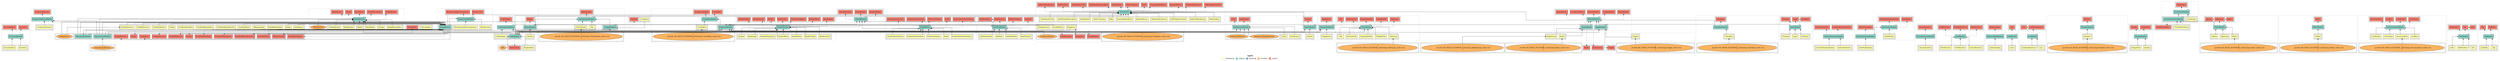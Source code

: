 digraph dependencies { node [shape="rect", style="filled", colorscheme=set312]; ranksep=0.4; compound=false; remincross=true; splines=true; splines=ortho; rankdir=LR; rankdir=TB; rankdir=BT; label=<<table BORDER="0"> <tr> <td colspan="5" align="center"><b>Legend</b></td> </tr> <tr> <td> <table BORDER="0"> <tr> <td bgcolor="#ffffb3" width="20"></td> <td>  Declarations</td> </tr> </table> </td> <td> <table BORDER="0"> <tr> <td bgcolor="#8dd3c7" width="20"></td> <td>  Module</td> </tr> </table> </td> <td> <table BORDER="0"> <tr> <td bgcolor="#80b1d3" width="20"></td> <td>  Bootstrap</td> </tr> </table> </td> <td> <table BORDER="0"> <tr> <td bgcolor="#fdb462" width="20"></td> <td>  Providers</td> </tr> </table> </td> <td> <table BORDER="0"> <tr> <td bgcolor="#fb8072" width="20"></td> <td>  Exports</td> </tr> </table> </td> </tr></table>>; ratio=compress; fontname="sans-serif";  subgraph "cluster_AccordionModule" { label=""; style="dotted";node [shape="folder", fillcolor=1]; subgraph cluster_AccordionModule_declarations { style="solid";node [style="filled", shape="rect"]; node [fillcolor=2]; "Accordion"; node [fillcolor=2]; "AccordionItem"; }  "Accordion" -> "AccordionModule" [style="solid", lhead="cluster_AccordionModule" ltail="cluster_AccordionModule_declarations"]; subgraph "cluster_AccordionModule_Accordion_providers" { style="solid";  }  "AccordionItem" -> "AccordionModule" [style="solid", lhead="cluster_AccordionModule" ltail="cluster_AccordionModule_declarations"]; subgraph "cluster_AccordionModule_AccordionItem_providers" { style="solid";  }    subgraph cluster_AccordionModule_imports { style="solid"; node [style="filled", fillcolor=1, shape="rect"];   }     subgraph cluster_AccordionModule_exports { style="solid";node [style="filled", fillcolor=4, shape="rect"];"Accordion " [label="Accordion ", shape="rect"]"AccordionItem " [label="AccordionItem ", shape="rect"]}  "AccordionModule" -> "Accordion " [style="dashed", ltail="cluster_AccordionModule" lhead="cluster_AccordionModule_exports"];  "AccordionModule" -> "AccordionItem " [style="dashed", ltail="cluster_AccordionModule" lhead="cluster_AccordionModule_exports"];    subgraph cluster_AccordionModule_bootstrap { style="solid"; node [style="filled", fillcolor=5, shape="rect"];  }    subgraph cluster_AccordionModule_providers { style="solid"; node [style="filled", fillcolor=6, shape="rect"];   }     }  subgraph "cluster_BreadcrumbModule" { label=""; style="dotted";node [shape="folder", fillcolor=1]; subgraph cluster_BreadcrumbModule_declarations { style="solid";node [style="filled", shape="rect"]; node [fillcolor=2]; "Breadcrumb"; node [fillcolor=2]; "BreadcrumbItemComponent"; }  "Breadcrumb" -> "BreadcrumbModule" [style="solid", lhead="cluster_BreadcrumbModule" ltail="cluster_BreadcrumbModule_declarations"]; subgraph "cluster_BreadcrumbModule_Breadcrumb_providers" { style="solid";  }  "BreadcrumbItemComponent" -> "BreadcrumbModule" [style="solid", lhead="cluster_BreadcrumbModule" ltail="cluster_BreadcrumbModule_declarations"]; subgraph "cluster_BreadcrumbModule_BreadcrumbItemComponent_providers" { style="solid";  }    subgraph cluster_BreadcrumbModule_imports { style="solid"; node [style="filled", fillcolor=1, shape="rect"];    "DialogModule" [label="DialogModule", shape="folder"];   }    "DialogModule" -> "BreadcrumbModule" [lhead="cluster_BreadcrumbModule", ltail="cluster_BreadcrumbModule_imports"];     subgraph cluster_BreadcrumbModule_exports { style="solid";node [style="filled", fillcolor=4, shape="rect"];"Breadcrumb " [label="Breadcrumb ", shape="rect"]"BreadcrumbItemComponent " [label="BreadcrumbItemComponent ", shape="rect"]}  "BreadcrumbModule" -> "Breadcrumb " [style="dashed", ltail="cluster_BreadcrumbModule" lhead="cluster_BreadcrumbModule_exports"];  "BreadcrumbModule" -> "BreadcrumbItemComponent " [style="dashed", ltail="cluster_BreadcrumbModule" lhead="cluster_BreadcrumbModule_exports"];    subgraph cluster_BreadcrumbModule_bootstrap { style="solid"; node [style="filled", fillcolor=5, shape="rect"];  }    subgraph cluster_BreadcrumbModule_providers { style="solid"; node [style="filled", fillcolor=6, shape="rect"];   }     }  subgraph "cluster_ButtonModule" { label=""; style="dotted";node [shape="folder", fillcolor=1]; subgraph cluster_ButtonModule_declarations { style="solid";node [style="filled", shape="rect"]; node [fillcolor=2]; "Button"; }  "Button" -> "ButtonModule" [style="solid", lhead="cluster_ButtonModule" ltail="cluster_ButtonModule_declarations"]; subgraph "cluster_ButtonModule_Button_providers" { style="solid";  }    subgraph cluster_ButtonModule_imports { style="solid"; node [style="filled", fillcolor=1, shape="rect"];   }     subgraph cluster_ButtonModule_exports { style="solid";node [style="filled", fillcolor=4, shape="rect"];"Button " [label="Button ", shape="rect"]}  "ButtonModule" -> "Button " [style="dashed", ltail="cluster_ButtonModule" lhead="cluster_ButtonModule_exports"];    subgraph cluster_ButtonModule_bootstrap { style="solid"; node [style="filled", fillcolor=5, shape="rect"];  }    subgraph cluster_ButtonModule_providers { style="solid"; node [style="filled", fillcolor=6, shape="rect"];   }     }  subgraph "cluster_CheckboxModule" { label=""; style="dotted";node [shape="folder", fillcolor=1]; subgraph cluster_CheckboxModule_declarations { style="solid";node [style="filled", shape="rect"]; node [fillcolor=2]; "Checkbox"; }  "Checkbox" -> "CheckboxModule" [style="solid", lhead="cluster_CheckboxModule" ltail="cluster_CheckboxModule_declarations"]; subgraph "cluster_CheckboxModule_Checkbox_providers" { style="solid";  node [fillcolor=6, shape="oval", style="filled"]; "{
    provide: NG_VALUE_ACCESSOR, useExisting: Checkbox, multi: true
}" -> "Checkbox" [lhead="cluster_CheckboxModule_declarations" ltail="cluster_CheckboxModule_Checkbox_providers"];  }    subgraph cluster_CheckboxModule_imports { style="solid"; node [style="filled", fillcolor=1, shape="rect"];   }     subgraph cluster_CheckboxModule_exports { style="solid";node [style="filled", fillcolor=4, shape="rect"];"Checkbox " [label="Checkbox ", shape="rect"]}  "CheckboxModule" -> "Checkbox " [style="dashed", ltail="cluster_CheckboxModule" lhead="cluster_CheckboxModule_exports"];    subgraph cluster_CheckboxModule_bootstrap { style="solid"; node [style="filled", fillcolor=5, shape="rect"];  }    subgraph cluster_CheckboxModule_providers { style="solid"; node [style="filled", fillcolor=6, shape="rect"];   }     }  subgraph "cluster_CodeSnippetModule" { label=""; style="dotted";node [shape="folder", fillcolor=1]; subgraph cluster_CodeSnippetModule_declarations { style="solid";node [style="filled", shape="rect"]; node [fillcolor=2]; "CodeSnippet"; }  "CodeSnippet" -> "CodeSnippetModule" [style="solid", lhead="cluster_CodeSnippetModule" ltail="cluster_CodeSnippetModule_declarations"]; subgraph "cluster_CodeSnippetModule_CodeSnippet_providers" { style="solid";  }    subgraph cluster_CodeSnippetModule_imports { style="solid"; node [style="filled", fillcolor=1, shape="rect"];    "I18nModule" [label="I18nModule", shape="folder"];   }    "I18nModule" -> "CodeSnippetModule" [lhead="cluster_CodeSnippetModule", ltail="cluster_CodeSnippetModule_imports"];     subgraph cluster_CodeSnippetModule_exports { style="solid";node [style="filled", fillcolor=4, shape="rect"];"CodeSnippet " [label="CodeSnippet ", shape="rect"]}  "CodeSnippetModule" -> "CodeSnippet " [style="dashed", ltail="cluster_CodeSnippetModule" lhead="cluster_CodeSnippetModule_exports"];    subgraph cluster_CodeSnippetModule_bootstrap { style="solid"; node [style="filled", fillcolor=5, shape="rect"];  }    subgraph cluster_CodeSnippetModule_providers { style="solid"; node [style="filled", fillcolor=6, shape="rect"];   }     }  subgraph "cluster_ComboBoxModule" { label=""; style="dotted";node [shape="folder", fillcolor=1]; subgraph cluster_ComboBoxModule_declarations { style="solid";node [style="filled", shape="rect"]; node [fillcolor=2]; "ComboBox"; }  "ComboBox" -> "ComboBoxModule" [style="solid", lhead="cluster_ComboBoxModule" ltail="cluster_ComboBoxModule_declarations"]; subgraph "cluster_ComboBoxModule_ComboBox_providers" { style="solid";  node [fillcolor=6, shape="oval", style="filled"]; "{
    provide: NG_VALUE_ACCESSOR, useExisting: ComboBox, multi: true
}" -> "ComboBox" [lhead="cluster_ComboBoxModule_declarations" ltail="cluster_ComboBoxModule_ComboBox_providers"];  }    subgraph cluster_ComboBoxModule_imports { style="solid"; node [style="filled", fillcolor=1, shape="rect"];    "DropdownModule" [label="DropdownModule", shape="folder"];   }    "DropdownModule" -> "ComboBoxModule" [lhead="cluster_ComboBoxModule", ltail="cluster_ComboBoxModule_imports"];     subgraph cluster_ComboBoxModule_exports { style="solid";node [style="filled", fillcolor=4, shape="rect"];"ComboBox " [label="ComboBox ", shape="rect"]"DropdownModule " [label="DropdownModule ", shape="rect"]}  "ComboBoxModule" -> "ComboBox " [style="dashed", ltail="cluster_ComboBoxModule" lhead="cluster_ComboBoxModule_exports"];  "ComboBoxModule" -> "DropdownModule " [style="dashed", ltail="cluster_ComboBoxModule" lhead="cluster_ComboBoxModule_exports"];    subgraph cluster_ComboBoxModule_bootstrap { style="solid"; node [style="filled", fillcolor=5, shape="rect"];  }    subgraph cluster_ComboBoxModule_providers { style="solid"; node [style="filled", fillcolor=6, shape="rect"];   }     }  subgraph "cluster_ContentSwitcherModule" { label=""; style="dotted";node [shape="folder", fillcolor=1]; subgraph cluster_ContentSwitcherModule_declarations { style="solid";node [style="filled", shape="rect"]; node [fillcolor=2]; "ContentSwitcher"; node [fillcolor=2]; "ContentSwitcherOption"; }  "ContentSwitcher" -> "ContentSwitcherModule" [style="solid", lhead="cluster_ContentSwitcherModule" ltail="cluster_ContentSwitcherModule_declarations"]; subgraph "cluster_ContentSwitcherModule_ContentSwitcher_providers" { style="solid";  }  "ContentSwitcherOption" -> "ContentSwitcherModule" [style="solid", lhead="cluster_ContentSwitcherModule" ltail="cluster_ContentSwitcherModule_declarations"]; subgraph "cluster_ContentSwitcherModule_ContentSwitcherOption_providers" { style="solid";  }    subgraph cluster_ContentSwitcherModule_imports { style="solid"; node [style="filled", fillcolor=1, shape="rect"];   }     subgraph cluster_ContentSwitcherModule_exports { style="solid";node [style="filled", fillcolor=4, shape="rect"];"ContentSwitcher " [label="ContentSwitcher ", shape="rect"]"ContentSwitcherOption " [label="ContentSwitcherOption ", shape="rect"]}  "ContentSwitcherModule" -> "ContentSwitcher " [style="dashed", ltail="cluster_ContentSwitcherModule" lhead="cluster_ContentSwitcherModule_exports"];  "ContentSwitcherModule" -> "ContentSwitcherOption " [style="dashed", ltail="cluster_ContentSwitcherModule" lhead="cluster_ContentSwitcherModule_exports"];    subgraph cluster_ContentSwitcherModule_bootstrap { style="solid"; node [style="filled", fillcolor=5, shape="rect"];  }    subgraph cluster_ContentSwitcherModule_providers { style="solid"; node [style="filled", fillcolor=6, shape="rect"];   }     }  subgraph "cluster_DatePickerInputModule" { label=""; style="dotted";node [shape="folder", fillcolor=1]; subgraph cluster_DatePickerInputModule_declarations { style="solid";node [style="filled", shape="rect"]; node [fillcolor=2]; "DatePickerInput"; }  "DatePickerInput" -> "DatePickerInputModule" [style="solid", lhead="cluster_DatePickerInputModule" ltail="cluster_DatePickerInputModule_declarations"]; subgraph "cluster_DatePickerInputModule_DatePickerInput_providers" { style="solid";  }    subgraph cluster_DatePickerInputModule_imports { style="solid"; node [style="filled", fillcolor=1, shape="rect"];   }     subgraph cluster_DatePickerInputModule_exports { style="solid";node [style="filled", fillcolor=4, shape="rect"];"DatePickerInput " [label="DatePickerInput ", shape="rect"]}  "DatePickerInputModule" -> "DatePickerInput " [style="dashed", ltail="cluster_DatePickerInputModule" lhead="cluster_DatePickerInputModule_exports"];    subgraph cluster_DatePickerInputModule_bootstrap { style="solid"; node [style="filled", fillcolor=5, shape="rect"];  }    subgraph cluster_DatePickerInputModule_providers { style="solid"; node [style="filled", fillcolor=6, shape="rect"];   }     }  subgraph "cluster_DatePickerModule" { label=""; style="dotted";node [shape="folder", fillcolor=1]; subgraph cluster_DatePickerModule_declarations { style="solid";node [style="filled", shape="rect"]; node [fillcolor=2]; "DatePicker"; }  "DatePicker" -> "DatePickerModule" [style="solid", lhead="cluster_DatePickerModule" ltail="cluster_DatePickerModule_declarations"]; subgraph "cluster_DatePickerModule_DatePicker_providers" { style="solid";  }    subgraph cluster_DatePickerModule_imports { style="solid"; node [style="filled", fillcolor=1, shape="rect"];    "DatePickerInputModule" [label="DatePickerInputModule", shape="folder"];   }    "DatePickerInputModule" -> "DatePickerModule" [lhead="cluster_DatePickerModule", ltail="cluster_DatePickerModule_imports"];     subgraph cluster_DatePickerModule_exports { style="solid";node [style="filled", fillcolor=4, shape="rect"];"DatePicker " [label="DatePicker ", shape="rect"]"DatePickerInputModule " [label="DatePickerInputModule ", shape="rect"]}  "DatePickerModule" -> "DatePicker " [style="dashed", ltail="cluster_DatePickerModule" lhead="cluster_DatePickerModule_exports"];  "DatePickerModule" -> "DatePickerInputModule " [style="dashed", ltail="cluster_DatePickerModule" lhead="cluster_DatePickerModule_exports"];    subgraph cluster_DatePickerModule_bootstrap { style="solid"; node [style="filled", fillcolor=5, shape="rect"];  }    subgraph cluster_DatePickerModule_providers { style="solid"; node [style="filled", fillcolor=6, shape="rect"];   }     }  subgraph "cluster_DialogModule" { label=""; style="dotted";node [shape="folder", fillcolor=1]; subgraph cluster_DialogModule_declarations { style="solid";node [style="filled", shape="rect"]; node [fillcolor=2]; "Dialog"; node [fillcolor=2]; "DialogDirective"; node [fillcolor=2]; "DialogPlaceholder"; node [fillcolor=2]; "EllipsisTooltip"; node [fillcolor=2]; "OverflowMenu"; node [fillcolor=2]; "OverflowMenuDirective"; node [fillcolor=2]; "OverflowMenuOption"; node [fillcolor=2]; "OverflowMenuPane"; node [fillcolor=2]; "Tooltip"; node [fillcolor=2]; "TooltipDefinition"; node [fillcolor=2]; "TooltipDirective"; node [fillcolor=2]; "TooltipIcon"; }  "Dialog" -> "DialogModule" [style="solid", lhead="cluster_DialogModule" ltail="cluster_DialogModule_declarations"]; subgraph "cluster_DialogModule_Dialog_providers" { style="solid";  }  "DialogDirective" -> "DialogModule" [style="solid", lhead="cluster_DialogModule" ltail="cluster_DialogModule_declarations"]; subgraph "cluster_DialogModule_DialogDirective_providers" { style="solid";  node [fillcolor=6, shape="oval", style="filled"]; "DialogService" -> "DialogDirective" [lhead="cluster_DialogModule_declarations" ltail="cluster_DialogModule_DialogDirective_providers"];  }  "DialogPlaceholder" -> "DialogModule" [style="solid", lhead="cluster_DialogModule" ltail="cluster_DialogModule_declarations"]; subgraph "cluster_DialogModule_DialogPlaceholder_providers" { style="solid";  }  "EllipsisTooltip" -> "DialogModule" [style="solid", lhead="cluster_DialogModule" ltail="cluster_DialogModule_declarations"]; subgraph "cluster_DialogModule_EllipsisTooltip_providers" { style="solid";  }  "OverflowMenu" -> "DialogModule" [style="solid", lhead="cluster_DialogModule" ltail="cluster_DialogModule_declarations"]; subgraph "cluster_DialogModule_OverflowMenu_providers" { style="solid";  }  "OverflowMenuDirective" -> "DialogModule" [style="solid", lhead="cluster_DialogModule" ltail="cluster_DialogModule_declarations"]; subgraph "cluster_DialogModule_OverflowMenuDirective_providers" { style="solid";  }  "OverflowMenuOption" -> "DialogModule" [style="solid", lhead="cluster_DialogModule" ltail="cluster_DialogModule_declarations"]; subgraph "cluster_DialogModule_OverflowMenuOption_providers" { style="solid";  }  "OverflowMenuPane" -> "DialogModule" [style="solid", lhead="cluster_DialogModule" ltail="cluster_DialogModule_declarations"]; subgraph "cluster_DialogModule_OverflowMenuPane_providers" { style="solid";  }  "Tooltip" -> "DialogModule" [style="solid", lhead="cluster_DialogModule" ltail="cluster_DialogModule_declarations"]; subgraph "cluster_DialogModule_Tooltip_providers" { style="solid";  }  "TooltipDefinition" -> "DialogModule" [style="solid", lhead="cluster_DialogModule" ltail="cluster_DialogModule_declarations"]; subgraph "cluster_DialogModule_TooltipDefinition_providers" { style="solid";  }  "TooltipDirective" -> "DialogModule" [style="solid", lhead="cluster_DialogModule" ltail="cluster_DialogModule_declarations"]; subgraph "cluster_DialogModule_TooltipDirective_providers" { style="solid";  }  "TooltipIcon" -> "DialogModule" [style="solid", lhead="cluster_DialogModule" ltail="cluster_DialogModule_declarations"]; subgraph "cluster_DialogModule_TooltipIcon_providers" { style="solid";  }    subgraph cluster_DialogModule_imports { style="solid"; node [style="filled", fillcolor=1, shape="rect"];    "ExperimentalModule" [label="ExperimentalModule", shape="folder"];    "I18nModule" [label="I18nModule", shape="folder"];    "PlaceholderModule" [label="PlaceholderModule", shape="folder"];   }    "ExperimentalModule" -> "DialogModule" [lhead="cluster_DialogModule", ltail="cluster_DialogModule_imports"];    "I18nModule" -> "DialogModule" [lhead="cluster_DialogModule", ltail="cluster_DialogModule_imports"];    "PlaceholderModule" -> "DialogModule" [lhead="cluster_DialogModule", ltail="cluster_DialogModule_imports"];     subgraph cluster_DialogModule_exports { style="solid";node [style="filled", fillcolor=4, shape="rect"];"Dialog " [label="Dialog ", shape="rect"]"DialogDirective " [label="DialogDirective ", shape="rect"]"DialogPlaceholder " [label="DialogPlaceholder ", shape="rect"]"EllipsisTooltip " [label="EllipsisTooltip ", shape="rect"]"OverflowMenu " [label="OverflowMenu ", shape="rect"]"OverflowMenuDirective " [label="OverflowMenuDirective ", shape="rect"]"OverflowMenuOption " [label="OverflowMenuOption ", shape="rect"]"OverflowMenuPane " [label="OverflowMenuPane ", shape="rect"]"Tooltip " [label="Tooltip ", shape="rect"]"TooltipDefinition " [label="TooltipDefinition ", shape="rect"]"TooltipDirective " [label="TooltipDirective ", shape="rect"]"TooltipIcon " [label="TooltipIcon ", shape="rect"]}  "DialogModule" -> "Dialog " [style="dashed", ltail="cluster_DialogModule" lhead="cluster_DialogModule_exports"];  "DialogModule" -> "DialogDirective " [style="dashed", ltail="cluster_DialogModule" lhead="cluster_DialogModule_exports"];  "DialogModule" -> "DialogPlaceholder " [style="dashed", ltail="cluster_DialogModule" lhead="cluster_DialogModule_exports"];  "DialogModule" -> "EllipsisTooltip " [style="dashed", ltail="cluster_DialogModule" lhead="cluster_DialogModule_exports"];  "DialogModule" -> "OverflowMenu " [style="dashed", ltail="cluster_DialogModule" lhead="cluster_DialogModule_exports"];  "DialogModule" -> "OverflowMenuDirective " [style="dashed", ltail="cluster_DialogModule" lhead="cluster_DialogModule_exports"];  "DialogModule" -> "OverflowMenuOption " [style="dashed", ltail="cluster_DialogModule" lhead="cluster_DialogModule_exports"];  "DialogModule" -> "OverflowMenuPane " [style="dashed", ltail="cluster_DialogModule" lhead="cluster_DialogModule_exports"];  "DialogModule" -> "Tooltip " [style="dashed", ltail="cluster_DialogModule" lhead="cluster_DialogModule_exports"];  "DialogModule" -> "TooltipDefinition " [style="dashed", ltail="cluster_DialogModule" lhead="cluster_DialogModule_exports"];  "DialogModule" -> "TooltipDirective " [style="dashed", ltail="cluster_DialogModule" lhead="cluster_DialogModule_exports"];  "DialogModule" -> "TooltipIcon " [style="dashed", ltail="cluster_DialogModule" lhead="cluster_DialogModule_exports"];    subgraph cluster_DialogModule_bootstrap { style="solid"; node [style="filled", fillcolor=5, shape="rect"];  }    subgraph cluster_DialogModule_providers { style="solid"; node [style="filled", fillcolor=6, shape="rect"];    "DialogService" [label="DialogService", shape="oval"];   }    "DialogService" -> "DialogModule" [lhead="cluster_DialogModule", ltail="cluster_DialogModule_providers"];     }  subgraph "cluster_DocumentationModule" { label=""; style="dotted";node [shape="folder", fillcolor=1]; subgraph cluster_DocumentationModule_declarations { style="solid";node [style="filled", shape="rect"]; node [fillcolor=2]; "Documentation"; }  "Documentation" -> "DocumentationModule" [style="solid", lhead="cluster_DocumentationModule" ltail="cluster_DocumentationModule_declarations"]; subgraph "cluster_DocumentationModule_Documentation_providers" { style="solid";  }    subgraph cluster_DocumentationModule_imports { style="solid"; node [style="filled", fillcolor=1, shape="rect"];   }     subgraph cluster_DocumentationModule_exports { style="solid";node [style="filled", fillcolor=4, shape="rect"];"Documentation " [label="Documentation ", shape="rect"]}  "DocumentationModule" -> "Documentation " [style="dashed", ltail="cluster_DocumentationModule" lhead="cluster_DocumentationModule_exports"];    subgraph cluster_DocumentationModule_bootstrap { style="solid"; node [style="filled", fillcolor=5, shape="rect"];  }    subgraph cluster_DocumentationModule_providers { style="solid"; node [style="filled", fillcolor=6, shape="rect"];   }     }  subgraph "cluster_DropdownModule" { label=""; style="dotted";node [shape="folder", fillcolor=1]; subgraph cluster_DropdownModule_declarations { style="solid";node [style="filled", shape="rect"]; node [fillcolor=2]; "Dropdown"; node [fillcolor=2]; "DropdownList"; node [fillcolor=2]; "ScrollableList"; }  "Dropdown" -> "DropdownModule" [style="solid", lhead="cluster_DropdownModule" ltail="cluster_DropdownModule_declarations"]; subgraph "cluster_DropdownModule_Dropdown_providers" { style="solid";  node [fillcolor=6, shape="oval", style="filled"]; "{
    provide: NG_VALUE_ACCESSOR, useExisting: Dropdown, multi: true
}" -> "Dropdown" [lhead="cluster_DropdownModule_declarations" ltail="cluster_DropdownModule_Dropdown_providers"];  }  "DropdownList" -> "DropdownModule" [style="solid", lhead="cluster_DropdownModule" ltail="cluster_DropdownModule_declarations"]; subgraph "cluster_DropdownModule_DropdownList_providers" { style="solid";  }  "ScrollableList" -> "DropdownModule" [style="solid", lhead="cluster_DropdownModule" ltail="cluster_DropdownModule_declarations"]; subgraph "cluster_DropdownModule_ScrollableList_providers" { style="solid";  }    subgraph cluster_DropdownModule_imports { style="solid"; node [style="filled", fillcolor=1, shape="rect"];    "I18nModule" [label="I18nModule", shape="folder"];    "PlaceholderModule" [label="PlaceholderModule", shape="folder"];   }    "I18nModule" -> "DropdownModule" [lhead="cluster_DropdownModule", ltail="cluster_DropdownModule_imports"];    "PlaceholderModule" -> "DropdownModule" [lhead="cluster_DropdownModule", ltail="cluster_DropdownModule_imports"];     subgraph cluster_DropdownModule_exports { style="solid";node [style="filled", fillcolor=4, shape="rect"];"Dropdown " [label="Dropdown ", shape="rect"]"DropdownList " [label="DropdownList ", shape="rect"]"ScrollableList " [label="ScrollableList ", shape="rect"]}  "DropdownModule" -> "Dropdown " [style="dashed", ltail="cluster_DropdownModule" lhead="cluster_DropdownModule_exports"];  "DropdownModule" -> "DropdownList " [style="dashed", ltail="cluster_DropdownModule" lhead="cluster_DropdownModule_exports"];  "DropdownModule" -> "ScrollableList " [style="dashed", ltail="cluster_DropdownModule" lhead="cluster_DropdownModule_exports"];    subgraph cluster_DropdownModule_bootstrap { style="solid"; node [style="filled", fillcolor=5, shape="rect"];  }    subgraph cluster_DropdownModule_providers { style="solid"; node [style="filled", fillcolor=6, shape="rect"];    "DropdownService" [label="DropdownService", shape="oval"];   }    "DropdownService" -> "DropdownModule" [lhead="cluster_DropdownModule", ltail="cluster_DropdownModule_providers"];     }  subgraph "cluster_ExperimentalModule" { label=""; style="dotted";node [shape="folder", fillcolor=1]; subgraph cluster_ExperimentalModule_declarations { style="solid";node [style="filled", shape="rect"]; }    subgraph cluster_ExperimentalModule_imports { style="solid"; node [style="filled", fillcolor=1, shape="rect"];   }     subgraph cluster_ExperimentalModule_exports { style="solid";node [style="filled", fillcolor=4, shape="rect"];}    subgraph cluster_ExperimentalModule_bootstrap { style="solid"; node [style="filled", fillcolor=5, shape="rect"];  }    subgraph cluster_ExperimentalModule_providers { style="solid"; node [style="filled", fillcolor=6, shape="rect"];    "ExperimentalService" [label="ExperimentalService", shape="oval"];   }    "ExperimentalService" -> "ExperimentalModule" [lhead="cluster_ExperimentalModule", ltail="cluster_ExperimentalModule_providers"];     }  subgraph "cluster_FileUploaderModule" { label=""; style="dotted";node [shape="folder", fillcolor=1]; subgraph cluster_FileUploaderModule_declarations { style="solid";node [style="filled", shape="rect"]; node [fillcolor=2]; "File"; node [fillcolor=2]; "FileUploader"; }  "File" -> "FileUploaderModule" [style="solid", lhead="cluster_FileUploaderModule" ltail="cluster_FileUploaderModule_declarations"]; subgraph "cluster_FileUploaderModule_File_providers" { style="solid";  }  "FileUploader" -> "FileUploaderModule" [style="solid", lhead="cluster_FileUploaderModule" ltail="cluster_FileUploaderModule_declarations"]; subgraph "cluster_FileUploaderModule_FileUploader_providers" { style="solid";  node [fillcolor=6, shape="oval", style="filled"]; "{
    provide: NG_VALUE_ACCESSOR, useExisting: FileUploader, multi: true
}" -> "FileUploader" [lhead="cluster_FileUploaderModule_declarations" ltail="cluster_FileUploaderModule_FileUploader_providers"];  }    subgraph cluster_FileUploaderModule_imports { style="solid"; node [style="filled", fillcolor=1, shape="rect"];    "ButtonModule" [label="ButtonModule", shape="folder"];    "LoadingModule" [label="LoadingModule", shape="folder"];   }    "ButtonModule" -> "FileUploaderModule" [lhead="cluster_FileUploaderModule", ltail="cluster_FileUploaderModule_imports"];    "LoadingModule" -> "FileUploaderModule" [lhead="cluster_FileUploaderModule", ltail="cluster_FileUploaderModule_imports"];     subgraph cluster_FileUploaderModule_exports { style="solid";node [style="filled", fillcolor=4, shape="rect"];"FileUploader " [label="FileUploader ", shape="rect"]}  "FileUploaderModule" -> "FileUploader " [style="dashed", ltail="cluster_FileUploaderModule" lhead="cluster_FileUploaderModule_exports"];    subgraph cluster_FileUploaderModule_bootstrap { style="solid"; node [style="filled", fillcolor=5, shape="rect"];  }    subgraph cluster_FileUploaderModule_providers { style="solid"; node [style="filled", fillcolor=6, shape="rect"];   }     }  subgraph "cluster_GridModule" { label=""; style="dotted";node [shape="folder", fillcolor=1]; subgraph cluster_GridModule_declarations { style="solid";node [style="filled", shape="rect"]; node [fillcolor=2]; "ColumnDirective"; node [fillcolor=2]; "GridDirective"; node [fillcolor=2]; "RowDirective"; }  "ColumnDirective" -> "GridModule" [style="solid", lhead="cluster_GridModule" ltail="cluster_GridModule_declarations"]; subgraph "cluster_GridModule_ColumnDirective_providers" { style="solid";  }  "GridDirective" -> "GridModule" [style="solid", lhead="cluster_GridModule" ltail="cluster_GridModule_declarations"]; subgraph "cluster_GridModule_GridDirective_providers" { style="solid";  }  "RowDirective" -> "GridModule" [style="solid", lhead="cluster_GridModule" ltail="cluster_GridModule_declarations"]; subgraph "cluster_GridModule_RowDirective_providers" { style="solid";  }    subgraph cluster_GridModule_imports { style="solid"; node [style="filled", fillcolor=1, shape="rect"];   }     subgraph cluster_GridModule_exports { style="solid";node [style="filled", fillcolor=4, shape="rect"];"ColumnDirective " [label="ColumnDirective ", shape="rect"]"GridDirective " [label="GridDirective ", shape="rect"]"RowDirective " [label="RowDirective ", shape="rect"]}  "GridModule" -> "ColumnDirective " [style="dashed", ltail="cluster_GridModule" lhead="cluster_GridModule_exports"];  "GridModule" -> "GridDirective " [style="dashed", ltail="cluster_GridModule" lhead="cluster_GridModule_exports"];  "GridModule" -> "RowDirective " [style="dashed", ltail="cluster_GridModule" lhead="cluster_GridModule_exports"];    subgraph cluster_GridModule_bootstrap { style="solid"; node [style="filled", fillcolor=5, shape="rect"];  }    subgraph cluster_GridModule_providers { style="solid"; node [style="filled", fillcolor=6, shape="rect"];   }     }  subgraph "cluster_HeaderModule" { label=""; style="dotted";node [shape="folder", fillcolor=1]; subgraph cluster_HeaderModule_declarations { style="solid";node [style="filled", shape="rect"]; node [fillcolor=2]; "Hamburger"; node [fillcolor=2]; "Header"; node [fillcolor=2]; "HeaderAction"; node [fillcolor=2]; "HeaderGlobal"; node [fillcolor=2]; "HeaderItem"; node [fillcolor=2]; "HeaderMenu"; node [fillcolor=2]; "HeaderNavigation"; }  "Hamburger" -> "HeaderModule" [style="solid", lhead="cluster_HeaderModule" ltail="cluster_HeaderModule_declarations"]; subgraph "cluster_HeaderModule_Hamburger_providers" { style="solid";  }  "Header" -> "HeaderModule" [style="solid", lhead="cluster_HeaderModule" ltail="cluster_HeaderModule_declarations"]; subgraph "cluster_HeaderModule_Header_providers" { style="solid";  }  "HeaderAction" -> "HeaderModule" [style="solid", lhead="cluster_HeaderModule" ltail="cluster_HeaderModule_declarations"]; subgraph "cluster_HeaderModule_HeaderAction_providers" { style="solid";  }  "HeaderGlobal" -> "HeaderModule" [style="solid", lhead="cluster_HeaderModule" ltail="cluster_HeaderModule_declarations"]; subgraph "cluster_HeaderModule_HeaderGlobal_providers" { style="solid";  }  "HeaderItem" -> "HeaderModule" [style="solid", lhead="cluster_HeaderModule" ltail="cluster_HeaderModule_declarations"]; subgraph "cluster_HeaderModule_HeaderItem_providers" { style="solid";  }  "HeaderMenu" -> "HeaderModule" [style="solid", lhead="cluster_HeaderModule" ltail="cluster_HeaderModule_declarations"]; subgraph "cluster_HeaderModule_HeaderMenu_providers" { style="solid";  }  "HeaderNavigation" -> "HeaderModule" [style="solid", lhead="cluster_HeaderModule" ltail="cluster_HeaderModule_declarations"]; subgraph "cluster_HeaderModule_HeaderNavigation_providers" { style="solid";  }    subgraph cluster_HeaderModule_imports { style="solid"; node [style="filled", fillcolor=1, shape="rect"];    "I18nModule" [label="I18nModule", shape="folder"];   }    "I18nModule" -> "HeaderModule" [lhead="cluster_HeaderModule", ltail="cluster_HeaderModule_imports"];     subgraph cluster_HeaderModule_exports { style="solid";node [style="filled", fillcolor=4, shape="rect"];"Hamburger " [label="Hamburger ", shape="rect"]"Header " [label="Header ", shape="rect"]"HeaderAction " [label="HeaderAction ", shape="rect"]"HeaderGlobal " [label="HeaderGlobal ", shape="rect"]"HeaderItem " [label="HeaderItem ", shape="rect"]"HeaderMenu " [label="HeaderMenu ", shape="rect"]"HeaderNavigation " [label="HeaderNavigation ", shape="rect"]}  "HeaderModule" -> "Hamburger " [style="dashed", ltail="cluster_HeaderModule" lhead="cluster_HeaderModule_exports"];  "HeaderModule" -> "Header " [style="dashed", ltail="cluster_HeaderModule" lhead="cluster_HeaderModule_exports"];  "HeaderModule" -> "HeaderAction " [style="dashed", ltail="cluster_HeaderModule" lhead="cluster_HeaderModule_exports"];  "HeaderModule" -> "HeaderGlobal " [style="dashed", ltail="cluster_HeaderModule" lhead="cluster_HeaderModule_exports"];  "HeaderModule" -> "HeaderItem " [style="dashed", ltail="cluster_HeaderModule" lhead="cluster_HeaderModule_exports"];  "HeaderModule" -> "HeaderMenu " [style="dashed", ltail="cluster_HeaderModule" lhead="cluster_HeaderModule_exports"];  "HeaderModule" -> "HeaderNavigation " [style="dashed", ltail="cluster_HeaderModule" lhead="cluster_HeaderModule_exports"];    subgraph cluster_HeaderModule_bootstrap { style="solid"; node [style="filled", fillcolor=5, shape="rect"];  }    subgraph cluster_HeaderModule_providers { style="solid"; node [style="filled", fillcolor=6, shape="rect"];   }     }  subgraph "cluster_I18nModule" { label=""; style="dotted";node [shape="folder", fillcolor=1]; subgraph cluster_I18nModule_declarations { style="solid";node [style="filled", shape="rect"]; node [fillcolor=2]; "ReplacePipe"; }  "ReplacePipe" -> "I18nModule" [style="solid", lhead="cluster_I18nModule" ltail="cluster_I18nModule_declarations"]; subgraph "cluster_I18nModule_ReplacePipe_providers" { style="solid";  }    subgraph cluster_I18nModule_imports { style="solid"; node [style="filled", fillcolor=1, shape="rect"];   }     subgraph cluster_I18nModule_exports { style="solid";node [style="filled", fillcolor=4, shape="rect"];"ReplacePipe " [label="ReplacePipe ", shape="rect"]}  "I18nModule" -> "ReplacePipe " [style="dashed", ltail="cluster_I18nModule" lhead="cluster_I18nModule_exports"];    subgraph cluster_I18nModule_bootstrap { style="solid"; node [style="filled", fillcolor=5, shape="rect"];  }    subgraph cluster_I18nModule_providers { style="solid"; node [style="filled", fillcolor=6, shape="rect"];    "I18n" [label="I18n", shape="oval"];   }    "I18n" -> "I18nModule" [lhead="cluster_I18nModule", ltail="cluster_I18nModule_providers"];     }  subgraph "cluster_InlineLoadingModule" { label=""; style="dotted";node [shape="folder", fillcolor=1]; subgraph cluster_InlineLoadingModule_declarations { style="solid";node [style="filled", shape="rect"]; node [fillcolor=2]; "InlineLoading"; }  "InlineLoading" -> "InlineLoadingModule" [style="solid", lhead="cluster_InlineLoadingModule" ltail="cluster_InlineLoadingModule_declarations"]; subgraph "cluster_InlineLoadingModule_InlineLoading_providers" { style="solid";  }    subgraph cluster_InlineLoadingModule_imports { style="solid"; node [style="filled", fillcolor=1, shape="rect"];   }     subgraph cluster_InlineLoadingModule_exports { style="solid";node [style="filled", fillcolor=4, shape="rect"];"InlineLoading " [label="InlineLoading ", shape="rect"]}  "InlineLoadingModule" -> "InlineLoading " [style="dashed", ltail="cluster_InlineLoadingModule" lhead="cluster_InlineLoadingModule_exports"];    subgraph cluster_InlineLoadingModule_bootstrap { style="solid"; node [style="filled", fillcolor=5, shape="rect"];  }    subgraph cluster_InlineLoadingModule_providers { style="solid"; node [style="filled", fillcolor=6, shape="rect"];   }     }  subgraph "cluster_InputModule" { label=""; style="dotted";node [shape="folder", fillcolor=1]; subgraph cluster_InputModule_declarations { style="solid";node [style="filled", shape="rect"]; node [fillcolor=2]; "Label"; node [fillcolor=2]; "TextArea"; node [fillcolor=2]; "TextInput"; }  "Label" -> "InputModule" [style="solid", lhead="cluster_InputModule" ltail="cluster_InputModule_declarations"]; subgraph "cluster_InputModule_Label_providers" { style="solid";  }  "TextArea" -> "InputModule" [style="solid", lhead="cluster_InputModule" ltail="cluster_InputModule_declarations"]; subgraph "cluster_InputModule_TextArea_providers" { style="solid";  }  "TextInput" -> "InputModule" [style="solid", lhead="cluster_InputModule" ltail="cluster_InputModule_declarations"]; subgraph "cluster_InputModule_TextInput_providers" { style="solid";  }    subgraph cluster_InputModule_imports { style="solid"; node [style="filled", fillcolor=1, shape="rect"];   }     subgraph cluster_InputModule_exports { style="solid";node [style="filled", fillcolor=4, shape="rect"];"Label " [label="Label ", shape="rect"]"TextArea " [label="TextArea ", shape="rect"]"TextInput " [label="TextInput ", shape="rect"]}  "InputModule" -> "Label " [style="dashed", ltail="cluster_InputModule" lhead="cluster_InputModule_exports"];  "InputModule" -> "TextArea " [style="dashed", ltail="cluster_InputModule" lhead="cluster_InputModule_exports"];  "InputModule" -> "TextInput " [style="dashed", ltail="cluster_InputModule" lhead="cluster_InputModule_exports"];    subgraph cluster_InputModule_bootstrap { style="solid"; node [style="filled", fillcolor=5, shape="rect"];  }    subgraph cluster_InputModule_providers { style="solid"; node [style="filled", fillcolor=6, shape="rect"];   }     }  subgraph "cluster_LinkModule" { label=""; style="dotted";node [shape="folder", fillcolor=1]; subgraph cluster_LinkModule_declarations { style="solid";node [style="filled", shape="rect"]; node [fillcolor=2]; "Link"; }  "Link" -> "LinkModule" [style="solid", lhead="cluster_LinkModule" ltail="cluster_LinkModule_declarations"]; subgraph "cluster_LinkModule_Link_providers" { style="solid";  }    subgraph cluster_LinkModule_imports { style="solid"; node [style="filled", fillcolor=1, shape="rect"];   }     subgraph cluster_LinkModule_exports { style="solid";node [style="filled", fillcolor=4, shape="rect"];"Link " [label="Link ", shape="rect"]}  "LinkModule" -> "Link " [style="dashed", ltail="cluster_LinkModule" lhead="cluster_LinkModule_exports"];    subgraph cluster_LinkModule_bootstrap { style="solid"; node [style="filled", fillcolor=5, shape="rect"];  }    subgraph cluster_LinkModule_providers { style="solid"; node [style="filled", fillcolor=6, shape="rect"];   }     }  subgraph "cluster_ListModule" { label=""; style="dotted";node [shape="folder", fillcolor=1]; subgraph cluster_ListModule_declarations { style="solid";node [style="filled", shape="rect"]; node [fillcolor=2]; "List"; node [fillcolor=2]; "ListItemDirective"; }  "List" -> "ListModule" [style="solid", lhead="cluster_ListModule" ltail="cluster_ListModule_declarations"]; subgraph "cluster_ListModule_List_providers" { style="solid";  }  "ListItemDirective" -> "ListModule" [style="solid", lhead="cluster_ListModule" ltail="cluster_ListModule_declarations"]; subgraph "cluster_ListModule_ListItemDirective_providers" { style="solid";  }    subgraph cluster_ListModule_imports { style="solid"; node [style="filled", fillcolor=1, shape="rect"];   }     subgraph cluster_ListModule_exports { style="solid";node [style="filled", fillcolor=4, shape="rect"];"List " [label="List ", shape="rect"]"ListItemDirective " [label="ListItemDirective ", shape="rect"]}  "ListModule" -> "List " [style="dashed", ltail="cluster_ListModule" lhead="cluster_ListModule_exports"];  "ListModule" -> "ListItemDirective " [style="dashed", ltail="cluster_ListModule" lhead="cluster_ListModule_exports"];    subgraph cluster_ListModule_bootstrap { style="solid"; node [style="filled", fillcolor=5, shape="rect"];  }    subgraph cluster_ListModule_providers { style="solid"; node [style="filled", fillcolor=6, shape="rect"];   }     }  subgraph "cluster_LoadingModule" { label=""; style="dotted";node [shape="folder", fillcolor=1]; subgraph cluster_LoadingModule_declarations { style="solid";node [style="filled", shape="rect"]; node [fillcolor=2]; "Loading"; }  "Loading" -> "LoadingModule" [style="solid", lhead="cluster_LoadingModule" ltail="cluster_LoadingModule_declarations"]; subgraph "cluster_LoadingModule_Loading_providers" { style="solid";  }    subgraph cluster_LoadingModule_imports { style="solid"; node [style="filled", fillcolor=1, shape="rect"];    "I18nModule" [label="I18nModule", shape="folder"];   }    "I18nModule" -> "LoadingModule" [lhead="cluster_LoadingModule", ltail="cluster_LoadingModule_imports"];     subgraph cluster_LoadingModule_exports { style="solid";node [style="filled", fillcolor=4, shape="rect"];"Loading " [label="Loading ", shape="rect"]}  "LoadingModule" -> "Loading " [style="dashed", ltail="cluster_LoadingModule" lhead="cluster_LoadingModule_exports"];    subgraph cluster_LoadingModule_bootstrap { style="solid"; node [style="filled", fillcolor=5, shape="rect"];  }    subgraph cluster_LoadingModule_providers { style="solid"; node [style="filled", fillcolor=6, shape="rect"];   }     }  subgraph "cluster_ModalModule" { label=""; style="dotted";node [shape="folder", fillcolor=1]; subgraph cluster_ModalModule_declarations { style="solid";node [style="filled", shape="rect"]; node [fillcolor=2]; "AlertModal"; node [fillcolor=2]; "Modal"; node [fillcolor=2]; "ModalFooter"; node [fillcolor=2]; "ModalHeader"; node [fillcolor=2]; "ModalPlaceholder"; node [fillcolor=2]; "Overlay"; }  "AlertModal" -> "ModalModule" [style="solid", lhead="cluster_ModalModule" ltail="cluster_ModalModule_declarations"]; subgraph "cluster_ModalModule_AlertModal_providers" { style="solid";  }  "Modal" -> "ModalModule" [style="solid", lhead="cluster_ModalModule" ltail="cluster_ModalModule_declarations"]; subgraph "cluster_ModalModule_Modal_providers" { style="solid";  }  "ModalFooter" -> "ModalModule" [style="solid", lhead="cluster_ModalModule" ltail="cluster_ModalModule_declarations"]; subgraph "cluster_ModalModule_ModalFooter_providers" { style="solid";  }  "ModalHeader" -> "ModalModule" [style="solid", lhead="cluster_ModalModule" ltail="cluster_ModalModule_declarations"]; subgraph "cluster_ModalModule_ModalHeader_providers" { style="solid";  }  "ModalPlaceholder" -> "ModalModule" [style="solid", lhead="cluster_ModalModule" ltail="cluster_ModalModule_declarations"]; subgraph "cluster_ModalModule_ModalPlaceholder_providers" { style="solid";  }  "Overlay" -> "ModalModule" [style="solid", lhead="cluster_ModalModule" ltail="cluster_ModalModule_declarations"]; subgraph "cluster_ModalModule_Overlay_providers" { style="solid";  }    subgraph cluster_ModalModule_imports { style="solid"; node [style="filled", fillcolor=1, shape="rect"];    "ButtonModule" [label="ButtonModule", shape="folder"];    "ExperimentalModule" [label="ExperimentalModule", shape="folder"];    "I18nModule" [label="I18nModule", shape="folder"];    "PlaceholderModule" [label="PlaceholderModule", shape="folder"];   }    "ButtonModule" -> "ModalModule" [lhead="cluster_ModalModule", ltail="cluster_ModalModule_imports"];    "ExperimentalModule" -> "ModalModule" [lhead="cluster_ModalModule", ltail="cluster_ModalModule_imports"];    "I18nModule" -> "ModalModule" [lhead="cluster_ModalModule", ltail="cluster_ModalModule_imports"];    "PlaceholderModule" -> "ModalModule" [lhead="cluster_ModalModule", ltail="cluster_ModalModule_imports"];     subgraph cluster_ModalModule_exports { style="solid";node [style="filled", fillcolor=4, shape="rect"];"AlertModal " [label="AlertModal ", shape="rect"]"Modal " [label="Modal ", shape="rect"]"ModalFooter " [label="ModalFooter ", shape="rect"]"ModalHeader " [label="ModalHeader ", shape="rect"]"ModalPlaceholder " [label="ModalPlaceholder ", shape="rect"]}  "ModalModule" -> "AlertModal " [style="dashed", ltail="cluster_ModalModule" lhead="cluster_ModalModule_exports"];  "ModalModule" -> "Modal " [style="dashed", ltail="cluster_ModalModule" lhead="cluster_ModalModule_exports"];  "ModalModule" -> "ModalFooter " [style="dashed", ltail="cluster_ModalModule" lhead="cluster_ModalModule_exports"];  "ModalModule" -> "ModalHeader " [style="dashed", ltail="cluster_ModalModule" lhead="cluster_ModalModule_exports"];  "ModalModule" -> "ModalPlaceholder " [style="dashed", ltail="cluster_ModalModule" lhead="cluster_ModalModule_exports"];    subgraph cluster_ModalModule_bootstrap { style="solid"; node [style="filled", fillcolor=5, shape="rect"];  }    subgraph cluster_ModalModule_providers { style="solid"; node [style="filled", fillcolor=6, shape="rect"];    "ModalService" [label="ModalService", shape="oval"];   }    "ModalService" -> "ModalModule" [lhead="cluster_ModalModule", ltail="cluster_ModalModule_providers"];     }  subgraph "cluster_NFormsModule" { label=""; style="dotted";node [shape="folder", fillcolor=1]; subgraph cluster_NFormsModule_declarations { style="solid";node [style="filled", shape="rect"]; }    subgraph cluster_NFormsModule_imports { style="solid"; node [style="filled", fillcolor=1, shape="rect"];    "ButtonModule" [label="ButtonModule", shape="folder"];    "CheckboxModule" [label="CheckboxModule", shape="folder"];    "InputModule" [label="InputModule", shape="folder"];    "RadioModule" [label="RadioModule", shape="folder"];    "ToggleModule" [label="ToggleModule", shape="folder"];   }    "ButtonModule" -> "NFormsModule" [lhead="cluster_NFormsModule", ltail="cluster_NFormsModule_imports"];    "CheckboxModule" -> "NFormsModule" [lhead="cluster_NFormsModule", ltail="cluster_NFormsModule_imports"];    "InputModule" -> "NFormsModule" [lhead="cluster_NFormsModule", ltail="cluster_NFormsModule_imports"];    "RadioModule" -> "NFormsModule" [lhead="cluster_NFormsModule", ltail="cluster_NFormsModule_imports"];    "ToggleModule" -> "NFormsModule" [lhead="cluster_NFormsModule", ltail="cluster_NFormsModule_imports"];     subgraph cluster_NFormsModule_exports { style="solid";node [style="filled", fillcolor=4, shape="rect"];"ButtonModule " [label="ButtonModule ", shape="rect"]"CheckboxModule " [label="CheckboxModule ", shape="rect"]"InputModule " [label="InputModule ", shape="rect"]"RadioModule " [label="RadioModule ", shape="rect"]"ToggleModule " [label="ToggleModule ", shape="rect"]}  "NFormsModule" -> "ButtonModule " [style="dashed", ltail="cluster_NFormsModule" lhead="cluster_NFormsModule_exports"];  "NFormsModule" -> "CheckboxModule " [style="dashed", ltail="cluster_NFormsModule" lhead="cluster_NFormsModule_exports"];  "NFormsModule" -> "InputModule " [style="dashed", ltail="cluster_NFormsModule" lhead="cluster_NFormsModule_exports"];  "NFormsModule" -> "RadioModule " [style="dashed", ltail="cluster_NFormsModule" lhead="cluster_NFormsModule_exports"];  "NFormsModule" -> "ToggleModule " [style="dashed", ltail="cluster_NFormsModule" lhead="cluster_NFormsModule_exports"];    subgraph cluster_NFormsModule_bootstrap { style="solid"; node [style="filled", fillcolor=5, shape="rect"];  }    subgraph cluster_NFormsModule_providers { style="solid"; node [style="filled", fillcolor=6, shape="rect"];   }     }  subgraph "cluster_NotificationModule" { label=""; style="dotted";node [shape="folder", fillcolor=1]; subgraph cluster_NotificationModule_declarations { style="solid";node [style="filled", shape="rect"]; node [fillcolor=2]; "Notification"; node [fillcolor=2]; "Toast"; }  "Notification" -> "NotificationModule" [style="solid", lhead="cluster_NotificationModule" ltail="cluster_NotificationModule_declarations"]; subgraph "cluster_NotificationModule_Notification_providers" { style="solid";  }  "Toast" -> "NotificationModule" [style="solid", lhead="cluster_NotificationModule" ltail="cluster_NotificationModule_declarations"]; subgraph "cluster_NotificationModule_Toast_providers" { style="solid";  }    subgraph cluster_NotificationModule_imports { style="solid"; node [style="filled", fillcolor=1, shape="rect"];    "ExperimentalModule" [label="ExperimentalModule", shape="folder"];    "I18nModule" [label="I18nModule", shape="folder"];   }    "ExperimentalModule" -> "NotificationModule" [lhead="cluster_NotificationModule", ltail="cluster_NotificationModule_imports"];    "I18nModule" -> "NotificationModule" [lhead="cluster_NotificationModule", ltail="cluster_NotificationModule_imports"];     subgraph cluster_NotificationModule_exports { style="solid";node [style="filled", fillcolor=4, shape="rect"];"Notification " [label="Notification ", shape="rect"]"Toast " [label="Toast ", shape="rect"]}  "NotificationModule" -> "Notification " [style="dashed", ltail="cluster_NotificationModule" lhead="cluster_NotificationModule_exports"];  "NotificationModule" -> "Toast " [style="dashed", ltail="cluster_NotificationModule" lhead="cluster_NotificationModule_exports"];    subgraph cluster_NotificationModule_bootstrap { style="solid"; node [style="filled", fillcolor=5, shape="rect"];  }    subgraph cluster_NotificationModule_providers { style="solid"; node [style="filled", fillcolor=6, shape="rect"];    "NotificationDisplayService" [label="NotificationDisplayService", shape="oval"];    "NotificationService" [label="NotificationService", shape="oval"];   }    "NotificationDisplayService" -> "NotificationModule" [lhead="cluster_NotificationModule", ltail="cluster_NotificationModule_providers"];    "NotificationService" -> "NotificationModule" [lhead="cluster_NotificationModule", ltail="cluster_NotificationModule_providers"];     }  subgraph "cluster_NumberModule" { label=""; style="dotted";node [shape="folder", fillcolor=1]; subgraph cluster_NumberModule_declarations { style="solid";node [style="filled", shape="rect"]; node [fillcolor=2]; "Number"; }  "Number" -> "NumberModule" [style="solid", lhead="cluster_NumberModule" ltail="cluster_NumberModule_declarations"]; subgraph "cluster_NumberModule_Number_providers" { style="solid";  node [fillcolor=6, shape="oval", style="filled"]; "{
    provide: NG_VALUE_ACCESSOR, useExisting: Number, multi: true
}" -> "Number" [lhead="cluster_NumberModule_declarations" ltail="cluster_NumberModule_Number_providers"];  }    subgraph cluster_NumberModule_imports { style="solid"; node [style="filled", fillcolor=1, shape="rect"];   }     subgraph cluster_NumberModule_exports { style="solid";node [style="filled", fillcolor=4, shape="rect"];"Number " [label="Number ", shape="rect"]}  "NumberModule" -> "Number " [style="dashed", ltail="cluster_NumberModule" lhead="cluster_NumberModule_exports"];    subgraph cluster_NumberModule_bootstrap { style="solid"; node [style="filled", fillcolor=5, shape="rect"];  }    subgraph cluster_NumberModule_providers { style="solid"; node [style="filled", fillcolor=6, shape="rect"];   }     }  subgraph "cluster_PaginationModule" { label=""; style="dotted";node [shape="folder", fillcolor=1]; subgraph cluster_PaginationModule_declarations { style="solid";node [style="filled", shape="rect"]; node [fillcolor=2]; "Pagination"; }  "Pagination" -> "PaginationModule" [style="solid", lhead="cluster_PaginationModule" ltail="cluster_PaginationModule_declarations"]; subgraph "cluster_PaginationModule_Pagination_providers" { style="solid";  }    subgraph cluster_PaginationModule_imports { style="solid"; node [style="filled", fillcolor=1, shape="rect"];    "ExperimentalModule" [label="ExperimentalModule", shape="folder"];    "I18nModule" [label="I18nModule", shape="folder"];   }    "ExperimentalModule" -> "PaginationModule" [lhead="cluster_PaginationModule", ltail="cluster_PaginationModule_imports"];    "I18nModule" -> "PaginationModule" [lhead="cluster_PaginationModule", ltail="cluster_PaginationModule_imports"];     subgraph cluster_PaginationModule_exports { style="solid";node [style="filled", fillcolor=4, shape="rect"];"Pagination " [label="Pagination ", shape="rect"]}  "PaginationModule" -> "Pagination " [style="dashed", ltail="cluster_PaginationModule" lhead="cluster_PaginationModule_exports"];    subgraph cluster_PaginationModule_bootstrap { style="solid"; node [style="filled", fillcolor=5, shape="rect"];  }    subgraph cluster_PaginationModule_providers { style="solid"; node [style="filled", fillcolor=6, shape="rect"];   }     }  subgraph "cluster_PanelModule" { label=""; style="dotted";node [shape="folder", fillcolor=1]; subgraph cluster_PanelModule_declarations { style="solid";node [style="filled", shape="rect"]; node [fillcolor=2]; "Panel"; node [fillcolor=2]; "ProductSwitcher"; node [fillcolor=2]; "ProductSwitcherItem"; node [fillcolor=2]; "ProductSwitcherList"; node [fillcolor=2]; "ProductSwitcherListItem"; }  "Panel" -> "PanelModule" [style="solid", lhead="cluster_PanelModule" ltail="cluster_PanelModule_declarations"]; subgraph "cluster_PanelModule_Panel_providers" { style="solid";  }  "ProductSwitcher" -> "PanelModule" [style="solid", lhead="cluster_PanelModule" ltail="cluster_PanelModule_declarations"]; subgraph "cluster_PanelModule_ProductSwitcher_providers" { style="solid";  }  "ProductSwitcherItem" -> "PanelModule" [style="solid", lhead="cluster_PanelModule" ltail="cluster_PanelModule_declarations"]; subgraph "cluster_PanelModule_ProductSwitcherItem_providers" { style="solid";  }  "ProductSwitcherList" -> "PanelModule" [style="solid", lhead="cluster_PanelModule" ltail="cluster_PanelModule_declarations"]; subgraph "cluster_PanelModule_ProductSwitcherList_providers" { style="solid";  }  "ProductSwitcherListItem" -> "PanelModule" [style="solid", lhead="cluster_PanelModule" ltail="cluster_PanelModule_declarations"]; subgraph "cluster_PanelModule_ProductSwitcherListItem_providers" { style="solid";  }    subgraph cluster_PanelModule_imports { style="solid"; node [style="filled", fillcolor=1, shape="rect"];    "I18nModule" [label="I18nModule", shape="folder"];   }    "I18nModule" -> "PanelModule" [lhead="cluster_PanelModule", ltail="cluster_PanelModule_imports"];     subgraph cluster_PanelModule_exports { style="solid";node [style="filled", fillcolor=4, shape="rect"];"Panel " [label="Panel ", shape="rect"]"ProductSwitcher " [label="ProductSwitcher ", shape="rect"]"ProductSwitcherItem " [label="ProductSwitcherItem ", shape="rect"]"ProductSwitcherList " [label="ProductSwitcherList ", shape="rect"]"ProductSwitcherListItem " [label="ProductSwitcherListItem ", shape="rect"]}  "PanelModule" -> "Panel " [style="dashed", ltail="cluster_PanelModule" lhead="cluster_PanelModule_exports"];  "PanelModule" -> "ProductSwitcher " [style="dashed", ltail="cluster_PanelModule" lhead="cluster_PanelModule_exports"];  "PanelModule" -> "ProductSwitcherItem " [style="dashed", ltail="cluster_PanelModule" lhead="cluster_PanelModule_exports"];  "PanelModule" -> "ProductSwitcherList " [style="dashed", ltail="cluster_PanelModule" lhead="cluster_PanelModule_exports"];  "PanelModule" -> "ProductSwitcherListItem " [style="dashed", ltail="cluster_PanelModule" lhead="cluster_PanelModule_exports"];    subgraph cluster_PanelModule_bootstrap { style="solid"; node [style="filled", fillcolor=5, shape="rect"];  }    subgraph cluster_PanelModule_providers { style="solid"; node [style="filled", fillcolor=6, shape="rect"];   }     }  subgraph "cluster_PlaceholderModule" { label=""; style="dotted";node [shape="folder", fillcolor=1]; subgraph cluster_PlaceholderModule_declarations { style="solid";node [style="filled", shape="rect"]; node [fillcolor=2]; "Placeholder"; }  "Placeholder" -> "PlaceholderModule" [style="solid", lhead="cluster_PlaceholderModule" ltail="cluster_PlaceholderModule_declarations"]; subgraph "cluster_PlaceholderModule_Placeholder_providers" { style="solid";  }    subgraph cluster_PlaceholderModule_imports { style="solid"; node [style="filled", fillcolor=1, shape="rect"];   }     subgraph cluster_PlaceholderModule_exports { style="solid";node [style="filled", fillcolor=4, shape="rect"];"Placeholder " [label="Placeholder ", shape="rect"]}  "PlaceholderModule" -> "Placeholder " [style="dashed", ltail="cluster_PlaceholderModule" lhead="cluster_PlaceholderModule_exports"];    subgraph cluster_PlaceholderModule_bootstrap { style="solid"; node [style="filled", fillcolor=5, shape="rect"];  }    subgraph cluster_PlaceholderModule_providers { style="solid"; node [style="filled", fillcolor=6, shape="rect"];   }     }  subgraph "cluster_ProgressIndicatorModule" { label=""; style="dotted";node [shape="folder", fillcolor=1]; subgraph cluster_ProgressIndicatorModule_declarations { style="solid";node [style="filled", shape="rect"]; node [fillcolor=2]; "ProgressIndicator"; }  "ProgressIndicator" -> "ProgressIndicatorModule" [style="solid", lhead="cluster_ProgressIndicatorModule" ltail="cluster_ProgressIndicatorModule_declarations"]; subgraph "cluster_ProgressIndicatorModule_ProgressIndicator_providers" { style="solid";  }    subgraph cluster_ProgressIndicatorModule_imports { style="solid"; node [style="filled", fillcolor=1, shape="rect"];    "DialogModule" [label="DialogModule", shape="folder"];    "ExperimentalModule" [label="ExperimentalModule", shape="folder"];   }    "DialogModule" -> "ProgressIndicatorModule" [lhead="cluster_ProgressIndicatorModule", ltail="cluster_ProgressIndicatorModule_imports"];    "ExperimentalModule" -> "ProgressIndicatorModule" [lhead="cluster_ProgressIndicatorModule", ltail="cluster_ProgressIndicatorModule_imports"];     subgraph cluster_ProgressIndicatorModule_exports { style="solid";node [style="filled", fillcolor=4, shape="rect"];"ProgressIndicator " [label="ProgressIndicator ", shape="rect"]}  "ProgressIndicatorModule" -> "ProgressIndicator " [style="dashed", ltail="cluster_ProgressIndicatorModule" lhead="cluster_ProgressIndicatorModule_exports"];    subgraph cluster_ProgressIndicatorModule_bootstrap { style="solid"; node [style="filled", fillcolor=5, shape="rect"];  }    subgraph cluster_ProgressIndicatorModule_providers { style="solid"; node [style="filled", fillcolor=6, shape="rect"];   }     }  subgraph "cluster_RadioModule" { label=""; style="dotted";node [shape="folder", fillcolor=1]; subgraph cluster_RadioModule_declarations { style="solid";node [style="filled", shape="rect"]; node [fillcolor=2]; "Radio"; node [fillcolor=2]; "RadioGroup"; }  "Radio" -> "RadioModule" [style="solid", lhead="cluster_RadioModule" ltail="cluster_RadioModule_declarations"]; subgraph "cluster_RadioModule_Radio_providers" { style="solid";  node [fillcolor=6, shape="oval", style="filled"]; "{
    provide: NG_VALUE_ACCESSOR, useExisting: Radio, multi: true
}" -> "Radio" [lhead="cluster_RadioModule_declarations" ltail="cluster_RadioModule_Radio_providers"];  }  "RadioGroup" -> "RadioModule" [style="solid", lhead="cluster_RadioModule" ltail="cluster_RadioModule_declarations"]; subgraph "cluster_RadioModule_RadioGroup_providers" { style="solid";  node [fillcolor=6, shape="oval", style="filled"]; "{
    provide: NG_VALUE_ACCESSOR, useExisting: RadioGroup, multi: true
}" -> "RadioGroup" [lhead="cluster_RadioModule_declarations" ltail="cluster_RadioModule_RadioGroup_providers"];  }    subgraph cluster_RadioModule_imports { style="solid"; node [style="filled", fillcolor=1, shape="rect"];   }     subgraph cluster_RadioModule_exports { style="solid";node [style="filled", fillcolor=4, shape="rect"];"Radio " [label="Radio ", shape="rect"]"RadioGroup " [label="RadioGroup ", shape="rect"]}  "RadioModule" -> "Radio " [style="dashed", ltail="cluster_RadioModule" lhead="cluster_RadioModule_exports"];  "RadioModule" -> "RadioGroup " [style="dashed", ltail="cluster_RadioModule" lhead="cluster_RadioModule_exports"];    subgraph cluster_RadioModule_bootstrap { style="solid"; node [style="filled", fillcolor=5, shape="rect"];  }    subgraph cluster_RadioModule_providers { style="solid"; node [style="filled", fillcolor=6, shape="rect"];   }     }  subgraph "cluster_SampleModule" { label=""; style="dotted";node [shape="folder", fillcolor=1]; subgraph cluster_SampleModule_declarations { style="solid";node [style="filled", shape="rect"]; node [fillcolor=2]; "Sample"; node [fillcolor=2]; "SampleSub"; }  "Sample" -> "SampleModule" [style="solid", lhead="cluster_SampleModule" ltail="cluster_SampleModule_declarations"]; subgraph "cluster_SampleModule_Sample_providers" { style="solid";  }  "SampleSub" -> "SampleModule" [style="solid", lhead="cluster_SampleModule" ltail="cluster_SampleModule_declarations"]; subgraph "cluster_SampleModule_SampleSub_providers" { style="solid";  }    subgraph cluster_SampleModule_imports { style="solid"; node [style="filled", fillcolor=1, shape="rect"];   }     subgraph cluster_SampleModule_exports { style="solid";node [style="filled", fillcolor=4, shape="rect"];"Sample " [label="Sample ", shape="rect"]"SampleSub " [label="SampleSub ", shape="rect"]}  "SampleModule" -> "Sample " [style="dashed", ltail="cluster_SampleModule" lhead="cluster_SampleModule_exports"];  "SampleModule" -> "SampleSub " [style="dashed", ltail="cluster_SampleModule" lhead="cluster_SampleModule_exports"];    subgraph cluster_SampleModule_bootstrap { style="solid"; node [style="filled", fillcolor=5, shape="rect"];  }    subgraph cluster_SampleModule_providers { style="solid"; node [style="filled", fillcolor=6, shape="rect"];   }     }  subgraph "cluster_SearchModule" { label=""; style="dotted";node [shape="folder", fillcolor=1]; subgraph cluster_SearchModule_declarations { style="solid";node [style="filled", shape="rect"]; node [fillcolor=2]; "Search"; }  "Search" -> "SearchModule" [style="solid", lhead="cluster_SearchModule" ltail="cluster_SearchModule_declarations"]; subgraph "cluster_SearchModule_Search_providers" { style="solid";  }    subgraph cluster_SearchModule_imports { style="solid"; node [style="filled", fillcolor=1, shape="rect"];    "I18nModule" [label="I18nModule", shape="folder"];   }    "I18nModule" -> "SearchModule" [lhead="cluster_SearchModule", ltail="cluster_SearchModule_imports"];     subgraph cluster_SearchModule_exports { style="solid";node [style="filled", fillcolor=4, shape="rect"];"Search " [label="Search ", shape="rect"]}  "SearchModule" -> "Search " [style="dashed", ltail="cluster_SearchModule" lhead="cluster_SearchModule_exports"];    subgraph cluster_SearchModule_bootstrap { style="solid"; node [style="filled", fillcolor=5, shape="rect"];  }    subgraph cluster_SearchModule_providers { style="solid"; node [style="filled", fillcolor=6, shape="rect"];   }     }  subgraph "cluster_SelectModule" { label=""; style="dotted";node [shape="folder", fillcolor=1]; subgraph cluster_SelectModule_declarations { style="solid";node [style="filled", shape="rect"]; node [fillcolor=2]; "OptGroup"; node [fillcolor=2]; "Option"; node [fillcolor=2]; "Select"; }  "OptGroup" -> "SelectModule" [style="solid", lhead="cluster_SelectModule" ltail="cluster_SelectModule_declarations"]; subgraph "cluster_SelectModule_OptGroup_providers" { style="solid";  }  "Option" -> "SelectModule" [style="solid", lhead="cluster_SelectModule" ltail="cluster_SelectModule_declarations"]; subgraph "cluster_SelectModule_Option_providers" { style="solid";  }  "Select" -> "SelectModule" [style="solid", lhead="cluster_SelectModule" ltail="cluster_SelectModule_declarations"]; subgraph "cluster_SelectModule_Select_providers" { style="solid";  node [fillcolor=6, shape="oval", style="filled"]; "{
    provide: NG_VALUE_ACCESSOR, useExisting: Select, multi: true
}" -> "Select" [lhead="cluster_SelectModule_declarations" ltail="cluster_SelectModule_Select_providers"];  }    subgraph cluster_SelectModule_imports { style="solid"; node [style="filled", fillcolor=1, shape="rect"];   }     subgraph cluster_SelectModule_exports { style="solid";node [style="filled", fillcolor=4, shape="rect"];"OptGroup " [label="OptGroup ", shape="rect"]"Option " [label="Option ", shape="rect"]"Select " [label="Select ", shape="rect"]}  "SelectModule" -> "OptGroup " [style="dashed", ltail="cluster_SelectModule" lhead="cluster_SelectModule_exports"];  "SelectModule" -> "Option " [style="dashed", ltail="cluster_SelectModule" lhead="cluster_SelectModule_exports"];  "SelectModule" -> "Select " [style="dashed", ltail="cluster_SelectModule" lhead="cluster_SelectModule_exports"];    subgraph cluster_SelectModule_bootstrap { style="solid"; node [style="filled", fillcolor=5, shape="rect"];  }    subgraph cluster_SelectModule_providers { style="solid"; node [style="filled", fillcolor=6, shape="rect"];   }     }  subgraph "cluster_SideNavModule" { label=""; style="dotted";node [shape="folder", fillcolor=1]; subgraph cluster_SideNavModule_declarations { style="solid";node [style="filled", shape="rect"]; node [fillcolor=2]; "SideNav"; node [fillcolor=2]; "SideNavHeader"; node [fillcolor=2]; "SideNavItem"; node [fillcolor=2]; "SideNavMenu"; }  "SideNav" -> "SideNavModule" [style="solid", lhead="cluster_SideNavModule" ltail="cluster_SideNavModule_declarations"]; subgraph "cluster_SideNavModule_SideNav_providers" { style="solid";  }  "SideNavHeader" -> "SideNavModule" [style="solid", lhead="cluster_SideNavModule" ltail="cluster_SideNavModule_declarations"]; subgraph "cluster_SideNavModule_SideNavHeader_providers" { style="solid";  }  "SideNavItem" -> "SideNavModule" [style="solid", lhead="cluster_SideNavModule" ltail="cluster_SideNavModule_declarations"]; subgraph "cluster_SideNavModule_SideNavItem_providers" { style="solid";  }  "SideNavMenu" -> "SideNavModule" [style="solid", lhead="cluster_SideNavModule" ltail="cluster_SideNavModule_declarations"]; subgraph "cluster_SideNavModule_SideNavMenu_providers" { style="solid";  }    subgraph cluster_SideNavModule_imports { style="solid"; node [style="filled", fillcolor=1, shape="rect"];    "I18nModule" [label="I18nModule", shape="folder"];   }    "I18nModule" -> "SideNavModule" [lhead="cluster_SideNavModule", ltail="cluster_SideNavModule_imports"];     subgraph cluster_SideNavModule_exports { style="solid";node [style="filled", fillcolor=4, shape="rect"];"SideNav " [label="SideNav ", shape="rect"]"SideNavHeader " [label="SideNavHeader ", shape="rect"]"SideNavItem " [label="SideNavItem ", shape="rect"]"SideNavMenu " [label="SideNavMenu ", shape="rect"]}  "SideNavModule" -> "SideNav " [style="dashed", ltail="cluster_SideNavModule" lhead="cluster_SideNavModule_exports"];  "SideNavModule" -> "SideNavHeader " [style="dashed", ltail="cluster_SideNavModule" lhead="cluster_SideNavModule_exports"];  "SideNavModule" -> "SideNavItem " [style="dashed", ltail="cluster_SideNavModule" lhead="cluster_SideNavModule_exports"];  "SideNavModule" -> "SideNavMenu " [style="dashed", ltail="cluster_SideNavModule" lhead="cluster_SideNavModule_exports"];    subgraph cluster_SideNavModule_bootstrap { style="solid"; node [style="filled", fillcolor=5, shape="rect"];  }    subgraph cluster_SideNavModule_providers { style="solid"; node [style="filled", fillcolor=6, shape="rect"];   }     }  subgraph "cluster_SliderModule" { label=""; style="dotted";node [shape="folder", fillcolor=1]; subgraph cluster_SliderModule_declarations { style="solid";node [style="filled", shape="rect"]; node [fillcolor=2]; "Slider"; }  "Slider" -> "SliderModule" [style="solid", lhead="cluster_SliderModule" ltail="cluster_SliderModule_declarations"]; subgraph "cluster_SliderModule_Slider_providers" { style="solid";  node [fillcolor=6, shape="oval", style="filled"]; "{
    provide: NG_VALUE_ACCESSOR, useExisting: Slider, multi: true
}" -> "Slider" [lhead="cluster_SliderModule_declarations" ltail="cluster_SliderModule_Slider_providers"];  }    subgraph cluster_SliderModule_imports { style="solid"; node [style="filled", fillcolor=1, shape="rect"];   }     subgraph cluster_SliderModule_exports { style="solid";node [style="filled", fillcolor=4, shape="rect"];"Slider " [label="Slider ", shape="rect"]}  "SliderModule" -> "Slider " [style="dashed", ltail="cluster_SliderModule" lhead="cluster_SliderModule_exports"];    subgraph cluster_SliderModule_bootstrap { style="solid"; node [style="filled", fillcolor=5, shape="rect"];  }    subgraph cluster_SliderModule_providers { style="solid"; node [style="filled", fillcolor=6, shape="rect"];   }     }  subgraph "cluster_StructuredListModule" { label=""; style="dotted";node [shape="folder", fillcolor=1]; subgraph cluster_StructuredListModule_declarations { style="solid";node [style="filled", shape="rect"]; node [fillcolor=2]; "ListColumn"; node [fillcolor=2]; "ListHeader"; node [fillcolor=2]; "ListRow"; node [fillcolor=2]; "StructuredList"; }  "ListColumn" -> "StructuredListModule" [style="solid", lhead="cluster_StructuredListModule" ltail="cluster_StructuredListModule_declarations"]; subgraph "cluster_StructuredListModule_ListColumn_providers" { style="solid";  }  "ListHeader" -> "StructuredListModule" [style="solid", lhead="cluster_StructuredListModule" ltail="cluster_StructuredListModule_declarations"]; subgraph "cluster_StructuredListModule_ListHeader_providers" { style="solid";  }  "ListRow" -> "StructuredListModule" [style="solid", lhead="cluster_StructuredListModule" ltail="cluster_StructuredListModule_declarations"]; subgraph "cluster_StructuredListModule_ListRow_providers" { style="solid";  }  "StructuredList" -> "StructuredListModule" [style="solid", lhead="cluster_StructuredListModule" ltail="cluster_StructuredListModule_declarations"]; subgraph "cluster_StructuredListModule_StructuredList_providers" { style="solid";  node [fillcolor=6, shape="oval", style="filled"]; "{
    provide: NG_VALUE_ACCESSOR, useExisting: StructuredList, multi: true
}" -> "StructuredList" [lhead="cluster_StructuredListModule_declarations" ltail="cluster_StructuredListModule_StructuredList_providers"];  }    subgraph cluster_StructuredListModule_imports { style="solid"; node [style="filled", fillcolor=1, shape="rect"];   }     subgraph cluster_StructuredListModule_exports { style="solid";node [style="filled", fillcolor=4, shape="rect"];"ListColumn " [label="ListColumn ", shape="rect"]"ListHeader " [label="ListHeader ", shape="rect"]"ListRow " [label="ListRow ", shape="rect"]"StructuredList " [label="StructuredList ", shape="rect"]}  "StructuredListModule" -> "ListColumn " [style="dashed", ltail="cluster_StructuredListModule" lhead="cluster_StructuredListModule_exports"];  "StructuredListModule" -> "ListHeader " [style="dashed", ltail="cluster_StructuredListModule" lhead="cluster_StructuredListModule_exports"];  "StructuredListModule" -> "ListRow " [style="dashed", ltail="cluster_StructuredListModule" lhead="cluster_StructuredListModule_exports"];  "StructuredListModule" -> "StructuredList " [style="dashed", ltail="cluster_StructuredListModule" lhead="cluster_StructuredListModule_exports"];    subgraph cluster_StructuredListModule_bootstrap { style="solid"; node [style="filled", fillcolor=5, shape="rect"];  }    subgraph cluster_StructuredListModule_providers { style="solid"; node [style="filled", fillcolor=6, shape="rect"];   }     }  subgraph "cluster_TableModule" { label=""; style="dotted";node [shape="folder", fillcolor=1]; subgraph cluster_TableModule_declarations { style="solid";node [style="filled", shape="rect"]; node [fillcolor=2]; "DataGridFocus"; node [fillcolor=2]; "ExpandedRowHover"; node [fillcolor=2]; "Table"; node [fillcolor=2]; "TableContainer"; node [fillcolor=2]; "TableHeader"; node [fillcolor=2]; "TableHeaderDescription"; node [fillcolor=2]; "TableHeaderTitle"; node [fillcolor=2]; "TableToolbar"; node [fillcolor=2]; "TableToolbarActions"; node [fillcolor=2]; "TableToolbarContent"; node [fillcolor=2]; "TableToolbarSearch"; }  "DataGridFocus" -> "TableModule" [style="solid", lhead="cluster_TableModule" ltail="cluster_TableModule_declarations"]; subgraph "cluster_TableModule_DataGridFocus_providers" { style="solid";  }  "ExpandedRowHover" -> "TableModule" [style="solid", lhead="cluster_TableModule" ltail="cluster_TableModule_declarations"]; subgraph "cluster_TableModule_ExpandedRowHover_providers" { style="solid";  }  "Table" -> "TableModule" [style="solid", lhead="cluster_TableModule" ltail="cluster_TableModule_declarations"]; subgraph "cluster_TableModule_Table_providers" { style="solid";  }  "TableContainer" -> "TableModule" [style="solid", lhead="cluster_TableModule" ltail="cluster_TableModule_declarations"]; subgraph "cluster_TableModule_TableContainer_providers" { style="solid";  }  "TableHeader" -> "TableModule" [style="solid", lhead="cluster_TableModule" ltail="cluster_TableModule_declarations"]; subgraph "cluster_TableModule_TableHeader_providers" { style="solid";  }  "TableHeaderDescription" -> "TableModule" [style="solid", lhead="cluster_TableModule" ltail="cluster_TableModule_declarations"]; subgraph "cluster_TableModule_TableHeaderDescription_providers" { style="solid";  }  "TableHeaderTitle" -> "TableModule" [style="solid", lhead="cluster_TableModule" ltail="cluster_TableModule_declarations"]; subgraph "cluster_TableModule_TableHeaderTitle_providers" { style="solid";  }  "TableToolbar" -> "TableModule" [style="solid", lhead="cluster_TableModule" ltail="cluster_TableModule_declarations"]; subgraph "cluster_TableModule_TableToolbar_providers" { style="solid";  }  "TableToolbarActions" -> "TableModule" [style="solid", lhead="cluster_TableModule" ltail="cluster_TableModule_declarations"]; subgraph "cluster_TableModule_TableToolbarActions_providers" { style="solid";  }  "TableToolbarContent" -> "TableModule" [style="solid", lhead="cluster_TableModule" ltail="cluster_TableModule_declarations"]; subgraph "cluster_TableModule_TableToolbarContent_providers" { style="solid";  }  "TableToolbarSearch" -> "TableModule" [style="solid", lhead="cluster_TableModule" ltail="cluster_TableModule_declarations"]; subgraph "cluster_TableModule_TableToolbarSearch_providers" { style="solid";  }    subgraph cluster_TableModule_imports { style="solid"; node [style="filled", fillcolor=1, shape="rect"];    "ButtonModule" [label="ButtonModule", shape="folder"];    "DialogModule" [label="DialogModule", shape="folder"];    "I18nModule" [label="I18nModule", shape="folder"];    "NFormsModule" [label="NFormsModule", shape="folder"];    "SearchModule" [label="SearchModule", shape="folder"];   }    "ButtonModule" -> "TableModule" [lhead="cluster_TableModule", ltail="cluster_TableModule_imports"];    "DialogModule" -> "TableModule" [lhead="cluster_TableModule", ltail="cluster_TableModule_imports"];    "I18nModule" -> "TableModule" [lhead="cluster_TableModule", ltail="cluster_TableModule_imports"];    "NFormsModule" -> "TableModule" [lhead="cluster_TableModule", ltail="cluster_TableModule_imports"];    "SearchModule" -> "TableModule" [lhead="cluster_TableModule", ltail="cluster_TableModule_imports"];     subgraph cluster_TableModule_exports { style="solid";node [style="filled", fillcolor=4, shape="rect"];"DataGridFocus " [label="DataGridFocus ", shape="rect"]"ExpandedRowHover " [label="ExpandedRowHover ", shape="rect"]"Table " [label="Table ", shape="rect"]"TableContainer " [label="TableContainer ", shape="rect"]"TableHeader " [label="TableHeader ", shape="rect"]"TableHeaderDescription " [label="TableHeaderDescription ", shape="rect"]"TableHeaderTitle " [label="TableHeaderTitle ", shape="rect"]"TableToolbar " [label="TableToolbar ", shape="rect"]"TableToolbarActions " [label="TableToolbarActions ", shape="rect"]"TableToolbarContent " [label="TableToolbarContent ", shape="rect"]"TableToolbarSearch " [label="TableToolbarSearch ", shape="rect"]}  "TableModule" -> "DataGridFocus " [style="dashed", ltail="cluster_TableModule" lhead="cluster_TableModule_exports"];  "TableModule" -> "ExpandedRowHover " [style="dashed", ltail="cluster_TableModule" lhead="cluster_TableModule_exports"];  "TableModule" -> "Table " [style="dashed", ltail="cluster_TableModule" lhead="cluster_TableModule_exports"];  "TableModule" -> "TableContainer " [style="dashed", ltail="cluster_TableModule" lhead="cluster_TableModule_exports"];  "TableModule" -> "TableHeader " [style="dashed", ltail="cluster_TableModule" lhead="cluster_TableModule_exports"];  "TableModule" -> "TableHeaderDescription " [style="dashed", ltail="cluster_TableModule" lhead="cluster_TableModule_exports"];  "TableModule" -> "TableHeaderTitle " [style="dashed", ltail="cluster_TableModule" lhead="cluster_TableModule_exports"];  "TableModule" -> "TableToolbar " [style="dashed", ltail="cluster_TableModule" lhead="cluster_TableModule_exports"];  "TableModule" -> "TableToolbarActions " [style="dashed", ltail="cluster_TableModule" lhead="cluster_TableModule_exports"];  "TableModule" -> "TableToolbarContent " [style="dashed", ltail="cluster_TableModule" lhead="cluster_TableModule_exports"];  "TableModule" -> "TableToolbarSearch " [style="dashed", ltail="cluster_TableModule" lhead="cluster_TableModule_exports"];    subgraph cluster_TableModule_bootstrap { style="solid"; node [style="filled", fillcolor=5, shape="rect"];  }    subgraph cluster_TableModule_providers { style="solid"; node [style="filled", fillcolor=6, shape="rect"];   }     }  subgraph "cluster_TabsModule" { label=""; style="dotted";node [shape="folder", fillcolor=1]; subgraph cluster_TabsModule_declarations { style="solid";node [style="filled", shape="rect"]; node [fillcolor=2]; "Tab"; node [fillcolor=2]; "TabHeaders"; node [fillcolor=2]; "Tabs"; }  "Tab" -> "TabsModule" [style="solid", lhead="cluster_TabsModule" ltail="cluster_TabsModule_declarations"]; subgraph "cluster_TabsModule_Tab_providers" { style="solid";  }  "TabHeaders" -> "TabsModule" [style="solid", lhead="cluster_TabsModule" ltail="cluster_TabsModule_declarations"]; subgraph "cluster_TabsModule_TabHeaders_providers" { style="solid";  }  "Tabs" -> "TabsModule" [style="solid", lhead="cluster_TabsModule" ltail="cluster_TabsModule_declarations"]; subgraph "cluster_TabsModule_Tabs_providers" { style="solid";  }    subgraph cluster_TabsModule_imports { style="solid"; node [style="filled", fillcolor=1, shape="rect"];   }     subgraph cluster_TabsModule_exports { style="solid";node [style="filled", fillcolor=4, shape="rect"];"Tab " [label="Tab ", shape="rect"]"TabHeaders " [label="TabHeaders ", shape="rect"]"Tabs " [label="Tabs ", shape="rect"]}  "TabsModule" -> "Tab " [style="dashed", ltail="cluster_TabsModule" lhead="cluster_TabsModule_exports"];  "TabsModule" -> "TabHeaders " [style="dashed", ltail="cluster_TabsModule" lhead="cluster_TabsModule_exports"];  "TabsModule" -> "Tabs " [style="dashed", ltail="cluster_TabsModule" lhead="cluster_TabsModule_exports"];    subgraph cluster_TabsModule_bootstrap { style="solid"; node [style="filled", fillcolor=5, shape="rect"];  }    subgraph cluster_TabsModule_providers { style="solid"; node [style="filled", fillcolor=6, shape="rect"];   }     }  subgraph "cluster_TagModule" { label=""; style="dotted";node [shape="folder", fillcolor=1]; subgraph cluster_TagModule_declarations { style="solid";node [style="filled", shape="rect"]; node [fillcolor=2]; "Tag"; node [fillcolor=2]; "TagFilter"; }  "Tag" -> "TagModule" [style="solid", lhead="cluster_TagModule" ltail="cluster_TagModule_declarations"]; subgraph "cluster_TagModule_Tag_providers" { style="solid";  }  "TagFilter" -> "TagModule" [style="solid", lhead="cluster_TagModule" ltail="cluster_TagModule_declarations"]; subgraph "cluster_TagModule_TagFilter_providers" { style="solid";  }    subgraph cluster_TagModule_imports { style="solid"; node [style="filled", fillcolor=1, shape="rect"];   }     subgraph cluster_TagModule_exports { style="solid";node [style="filled", fillcolor=4, shape="rect"];"Tag " [label="Tag ", shape="rect"]"TagFilter " [label="TagFilter ", shape="rect"]}  "TagModule" -> "Tag " [style="dashed", ltail="cluster_TagModule" lhead="cluster_TagModule_exports"];  "TagModule" -> "TagFilter " [style="dashed", ltail="cluster_TagModule" lhead="cluster_TagModule_exports"];    subgraph cluster_TagModule_bootstrap { style="solid"; node [style="filled", fillcolor=5, shape="rect"];  }    subgraph cluster_TagModule_providers { style="solid"; node [style="filled", fillcolor=6, shape="rect"];   }     }  subgraph "cluster_TilesModule" { label=""; style="dotted";node [shape="folder", fillcolor=1]; subgraph cluster_TilesModule_declarations { style="solid";node [style="filled", shape="rect"]; node [fillcolor=2]; "ClickableTile"; node [fillcolor=2]; "ExpandableTile"; node [fillcolor=2]; "SelectionTile"; node [fillcolor=2]; "Tile"; node [fillcolor=2]; "TileGroup"; }  "ClickableTile" -> "TilesModule" [style="solid", lhead="cluster_TilesModule" ltail="cluster_TilesModule_declarations"]; subgraph "cluster_TilesModule_ClickableTile_providers" { style="solid";  }  "ExpandableTile" -> "TilesModule" [style="solid", lhead="cluster_TilesModule" ltail="cluster_TilesModule_declarations"]; subgraph "cluster_TilesModule_ExpandableTile_providers" { style="solid";  }  "SelectionTile" -> "TilesModule" [style="solid", lhead="cluster_TilesModule" ltail="cluster_TilesModule_declarations"]; subgraph "cluster_TilesModule_SelectionTile_providers" { style="solid";  }  "Tile" -> "TilesModule" [style="solid", lhead="cluster_TilesModule" ltail="cluster_TilesModule_declarations"]; subgraph "cluster_TilesModule_Tile_providers" { style="solid";  }  "TileGroup" -> "TilesModule" [style="solid", lhead="cluster_TilesModule" ltail="cluster_TilesModule_declarations"]; subgraph "cluster_TilesModule_TileGroup_providers" { style="solid";  node [fillcolor=6, shape="oval", style="filled"]; "{
    provide: NG_VALUE_ACCESSOR, useExisting: TileGroup, multi: true
}" -> "TileGroup" [lhead="cluster_TilesModule_declarations" ltail="cluster_TilesModule_TileGroup_providers"];  }    subgraph cluster_TilesModule_imports { style="solid"; node [style="filled", fillcolor=1, shape="rect"];    "I18nModule" [label="I18nModule", shape="folder"];   }    "I18nModule" -> "TilesModule" [lhead="cluster_TilesModule", ltail="cluster_TilesModule_imports"];     subgraph cluster_TilesModule_exports { style="solid";node [style="filled", fillcolor=4, shape="rect"];"ClickableTile " [label="ClickableTile ", shape="rect"]"ExpandableTile " [label="ExpandableTile ", shape="rect"]"SelectionTile " [label="SelectionTile ", shape="rect"]"Tile " [label="Tile ", shape="rect"]"TileGroup " [label="TileGroup ", shape="rect"]}  "TilesModule" -> "ClickableTile " [style="dashed", ltail="cluster_TilesModule" lhead="cluster_TilesModule_exports"];  "TilesModule" -> "ExpandableTile " [style="dashed", ltail="cluster_TilesModule" lhead="cluster_TilesModule_exports"];  "TilesModule" -> "SelectionTile " [style="dashed", ltail="cluster_TilesModule" lhead="cluster_TilesModule_exports"];  "TilesModule" -> "Tile " [style="dashed", ltail="cluster_TilesModule" lhead="cluster_TilesModule_exports"];  "TilesModule" -> "TileGroup " [style="dashed", ltail="cluster_TilesModule" lhead="cluster_TilesModule_exports"];    subgraph cluster_TilesModule_bootstrap { style="solid"; node [style="filled", fillcolor=5, shape="rect"];  }    subgraph cluster_TilesModule_providers { style="solid"; node [style="filled", fillcolor=6, shape="rect"];   }     }  subgraph "cluster_TimePickerModule" { label=""; style="dotted";node [shape="folder", fillcolor=1]; subgraph cluster_TimePickerModule_declarations { style="solid";node [style="filled", shape="rect"]; node [fillcolor=2]; "TimePicker"; }  "TimePicker" -> "TimePickerModule" [style="solid", lhead="cluster_TimePickerModule" ltail="cluster_TimePickerModule_declarations"]; subgraph "cluster_TimePickerModule_TimePicker_providers" { style="solid";  }    subgraph cluster_TimePickerModule_imports { style="solid"; node [style="filled", fillcolor=1, shape="rect"];    "TimePickerSelectModule" [label="TimePickerSelectModule", shape="folder"];   }    "TimePickerSelectModule" -> "TimePickerModule" [lhead="cluster_TimePickerModule", ltail="cluster_TimePickerModule_imports"];     subgraph cluster_TimePickerModule_exports { style="solid";node [style="filled", fillcolor=4, shape="rect"];"TimePicker " [label="TimePicker ", shape="rect"]}  "TimePickerModule" -> "TimePicker " [style="dashed", ltail="cluster_TimePickerModule" lhead="cluster_TimePickerModule_exports"];    subgraph cluster_TimePickerModule_bootstrap { style="solid"; node [style="filled", fillcolor=5, shape="rect"];  }    subgraph cluster_TimePickerModule_providers { style="solid"; node [style="filled", fillcolor=6, shape="rect"];   }     }  subgraph "cluster_TimePickerSelectModule" { label=""; style="dotted";node [shape="folder", fillcolor=1]; subgraph cluster_TimePickerSelectModule_declarations { style="solid";node [style="filled", shape="rect"]; node [fillcolor=2]; "TimePickerSelect"; }  "TimePickerSelect" -> "TimePickerSelectModule" [style="solid", lhead="cluster_TimePickerSelectModule" ltail="cluster_TimePickerSelectModule_declarations"]; subgraph "cluster_TimePickerSelectModule_TimePickerSelect_providers" { style="solid";  }    subgraph cluster_TimePickerSelectModule_imports { style="solid"; node [style="filled", fillcolor=1, shape="rect"];    "SelectModule" [label="SelectModule", shape="folder"];   }    "SelectModule" -> "TimePickerSelectModule" [lhead="cluster_TimePickerSelectModule", ltail="cluster_TimePickerSelectModule_imports"];     subgraph cluster_TimePickerSelectModule_exports { style="solid";node [style="filled", fillcolor=4, shape="rect"];"TimePickerSelect " [label="TimePickerSelect ", shape="rect"]}  "TimePickerSelectModule" -> "TimePickerSelect " [style="dashed", ltail="cluster_TimePickerSelectModule" lhead="cluster_TimePickerSelectModule_exports"];    subgraph cluster_TimePickerSelectModule_bootstrap { style="solid"; node [style="filled", fillcolor=5, shape="rect"];  }    subgraph cluster_TimePickerSelectModule_providers { style="solid"; node [style="filled", fillcolor=6, shape="rect"];   }     }  subgraph "cluster_ToggleModule" { label=""; style="dotted";node [shape="folder", fillcolor=1]; subgraph cluster_ToggleModule_declarations { style="solid";node [style="filled", shape="rect"]; node [fillcolor=2]; "Toggle"; }  "Toggle" -> "ToggleModule" [style="solid", lhead="cluster_ToggleModule" ltail="cluster_ToggleModule_declarations"]; subgraph "cluster_ToggleModule_Toggle_providers" { style="solid";  node [fillcolor=6, shape="oval", style="filled"]; "{
    provide: NG_VALUE_ACCESSOR, useExisting: Toggle, multi: true
}" -> "Toggle" [lhead="cluster_ToggleModule_declarations" ltail="cluster_ToggleModule_Toggle_providers"];  }    subgraph cluster_ToggleModule_imports { style="solid"; node [style="filled", fillcolor=1, shape="rect"];    "I18nModule" [label="I18nModule", shape="folder"];   }    "I18nModule" -> "ToggleModule" [lhead="cluster_ToggleModule", ltail="cluster_ToggleModule_imports"];     subgraph cluster_ToggleModule_exports { style="solid";node [style="filled", fillcolor=4, shape="rect"];"Toggle " [label="Toggle ", shape="rect"]}  "ToggleModule" -> "Toggle " [style="dashed", ltail="cluster_ToggleModule" lhead="cluster_ToggleModule_exports"];    subgraph cluster_ToggleModule_bootstrap { style="solid"; node [style="filled", fillcolor=5, shape="rect"];  }    subgraph cluster_ToggleModule_providers { style="solid"; node [style="filled", fillcolor=6, shape="rect"];   }     }  subgraph "cluster_UIShellModule" { label=""; style="dotted";node [shape="folder", fillcolor=1]; subgraph cluster_UIShellModule_declarations { style="solid";node [style="filled", shape="rect"]; }    subgraph cluster_UIShellModule_imports { style="solid"; node [style="filled", fillcolor=1, shape="rect"];    "HeaderModule" [label="HeaderModule", shape="folder"];    "I18nModule" [label="I18nModule", shape="folder"];    "PanelModule" [label="PanelModule", shape="folder"];    "SideNavModule" [label="SideNavModule", shape="folder"];   }    "HeaderModule" -> "UIShellModule" [lhead="cluster_UIShellModule", ltail="cluster_UIShellModule_imports"];    "I18nModule" -> "UIShellModule" [lhead="cluster_UIShellModule", ltail="cluster_UIShellModule_imports"];    "PanelModule" -> "UIShellModule" [lhead="cluster_UIShellModule", ltail="cluster_UIShellModule_imports"];    "SideNavModule" -> "UIShellModule" [lhead="cluster_UIShellModule", ltail="cluster_UIShellModule_imports"];     subgraph cluster_UIShellModule_exports { style="solid";node [style="filled", fillcolor=4, shape="rect"];"HeaderModule " [label="HeaderModule ", shape="rect"]"PanelModule " [label="PanelModule ", shape="rect"]"SideNavModule " [label="SideNavModule ", shape="rect"]}  "UIShellModule" -> "HeaderModule " [style="dashed", ltail="cluster_UIShellModule" lhead="cluster_UIShellModule_exports"];  "UIShellModule" -> "PanelModule " [style="dashed", ltail="cluster_UIShellModule" lhead="cluster_UIShellModule_exports"];  "UIShellModule" -> "SideNavModule " [style="dashed", ltail="cluster_UIShellModule" lhead="cluster_UIShellModule_exports"];    subgraph cluster_UIShellModule_bootstrap { style="solid"; node [style="filled", fillcolor=5, shape="rect"];  }    subgraph cluster_UIShellModule_providers { style="solid"; node [style="filled", fillcolor=6, shape="rect"];   }     }  }